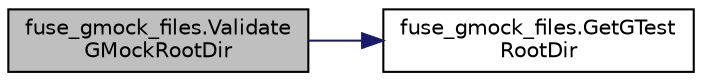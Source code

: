 digraph "fuse_gmock_files.ValidateGMockRootDir"
{
  edge [fontname="Helvetica",fontsize="10",labelfontname="Helvetica",labelfontsize="10"];
  node [fontname="Helvetica",fontsize="10",shape=record];
  rankdir="LR";
  Node39 [label="fuse_gmock_files.Validate\lGMockRootDir",height=0.2,width=0.4,color="black", fillcolor="grey75", style="filled", fontcolor="black"];
  Node39 -> Node40 [color="midnightblue",fontsize="10",style="solid",fontname="Helvetica"];
  Node40 [label="fuse_gmock_files.GetGTest\lRootDir",height=0.2,width=0.4,color="black", fillcolor="white", style="filled",URL="$d8/dbf/namespacefuse__gmock__files.html#aae591d77d2d969394996f9fc2017824c"];
}
